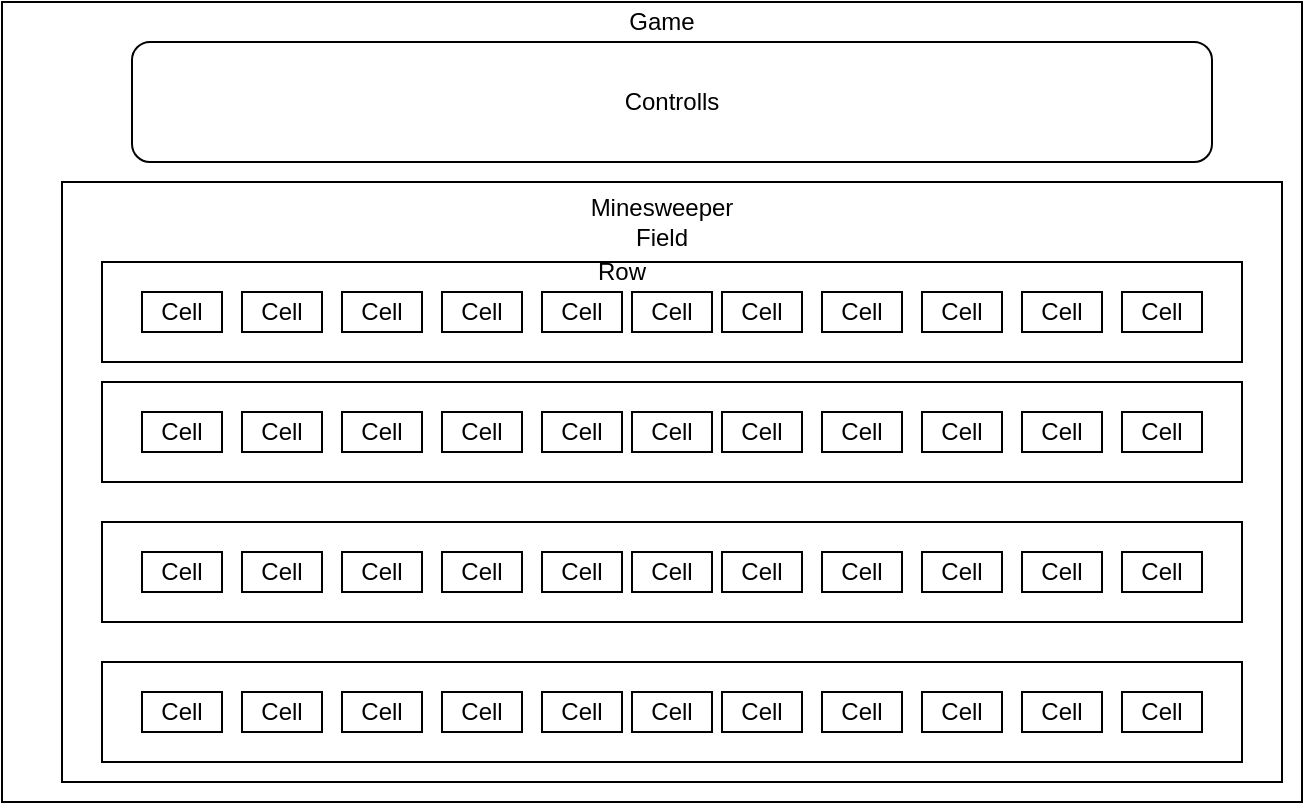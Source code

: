 <mxfile version="14.6.9" type="github"><diagram id="PL0SfPAUBT8Jp46XiV5c" name="Page-1"><mxGraphModel dx="1102" dy="582" grid="1" gridSize="10" guides="1" tooltips="1" connect="1" arrows="1" fold="1" page="1" pageScale="1" pageWidth="850" pageHeight="1100" math="0" shadow="0"><root><mxCell id="0"/><mxCell id="1" parent="0"/><mxCell id="C8ZqAMLiRGy7gkoalKvZ-1" value="" style="rounded=0;whiteSpace=wrap;html=1;" vertex="1" parent="1"><mxGeometry x="70" y="100" width="650" height="400" as="geometry"/></mxCell><mxCell id="C8ZqAMLiRGy7gkoalKvZ-2" value="Controlls" style="rounded=1;whiteSpace=wrap;html=1;" vertex="1" parent="1"><mxGeometry x="135" y="120" width="540" height="60" as="geometry"/></mxCell><mxCell id="C8ZqAMLiRGy7gkoalKvZ-4" value="" style="rounded=0;whiteSpace=wrap;html=1;" vertex="1" parent="1"><mxGeometry x="100" y="190" width="610" height="300" as="geometry"/></mxCell><mxCell id="C8ZqAMLiRGy7gkoalKvZ-19" value="" style="group" vertex="1" connectable="0" parent="1"><mxGeometry x="120" y="230" width="570" height="50" as="geometry"/></mxCell><mxCell id="C8ZqAMLiRGy7gkoalKvZ-5" value="" style="rounded=0;whiteSpace=wrap;html=1;" vertex="1" parent="C8ZqAMLiRGy7gkoalKvZ-19"><mxGeometry width="570" height="50" as="geometry"/></mxCell><mxCell id="C8ZqAMLiRGy7gkoalKvZ-6" value="Cell" style="rounded=0;whiteSpace=wrap;html=1;" vertex="1" parent="C8ZqAMLiRGy7gkoalKvZ-19"><mxGeometry x="20" y="15" width="40" height="20" as="geometry"/></mxCell><mxCell id="C8ZqAMLiRGy7gkoalKvZ-7" value="&lt;span&gt;Cell&lt;/span&gt;" style="rounded=0;whiteSpace=wrap;html=1;" vertex="1" parent="C8ZqAMLiRGy7gkoalKvZ-19"><mxGeometry x="70" y="15" width="40" height="20" as="geometry"/></mxCell><mxCell id="C8ZqAMLiRGy7gkoalKvZ-8" value="&lt;span&gt;Cell&lt;/span&gt;" style="rounded=0;whiteSpace=wrap;html=1;" vertex="1" parent="C8ZqAMLiRGy7gkoalKvZ-19"><mxGeometry x="410" y="15" width="40" height="20" as="geometry"/></mxCell><mxCell id="C8ZqAMLiRGy7gkoalKvZ-9" value="&lt;span&gt;Cell&lt;/span&gt;" style="rounded=0;whiteSpace=wrap;html=1;" vertex="1" parent="C8ZqAMLiRGy7gkoalKvZ-19"><mxGeometry x="120" y="15" width="40" height="20" as="geometry"/></mxCell><mxCell id="C8ZqAMLiRGy7gkoalKvZ-10" value="&lt;span&gt;Cell&lt;/span&gt;" style="rounded=0;whiteSpace=wrap;html=1;" vertex="1" parent="C8ZqAMLiRGy7gkoalKvZ-19"><mxGeometry x="360" y="15" width="40" height="20" as="geometry"/></mxCell><mxCell id="C8ZqAMLiRGy7gkoalKvZ-11" value="&lt;span&gt;Cell&lt;/span&gt;" style="rounded=0;whiteSpace=wrap;html=1;" vertex="1" parent="C8ZqAMLiRGy7gkoalKvZ-19"><mxGeometry x="170" y="15" width="40" height="20" as="geometry"/></mxCell><mxCell id="C8ZqAMLiRGy7gkoalKvZ-12" value="&lt;span&gt;Cell&lt;/span&gt;" style="rounded=0;whiteSpace=wrap;html=1;" vertex="1" parent="C8ZqAMLiRGy7gkoalKvZ-19"><mxGeometry x="310" y="15" width="40" height="20" as="geometry"/></mxCell><mxCell id="C8ZqAMLiRGy7gkoalKvZ-13" value="&lt;span&gt;Cell&lt;/span&gt;" style="rounded=0;whiteSpace=wrap;html=1;" vertex="1" parent="C8ZqAMLiRGy7gkoalKvZ-19"><mxGeometry x="220" y="15" width="40" height="20" as="geometry"/></mxCell><mxCell id="C8ZqAMLiRGy7gkoalKvZ-14" value="&lt;span&gt;Cell&lt;/span&gt;" style="rounded=0;whiteSpace=wrap;html=1;" vertex="1" parent="C8ZqAMLiRGy7gkoalKvZ-19"><mxGeometry x="265" y="15" width="40" height="20" as="geometry"/></mxCell><mxCell id="C8ZqAMLiRGy7gkoalKvZ-17" value="&lt;span&gt;Cell&lt;/span&gt;" style="rounded=0;whiteSpace=wrap;html=1;" vertex="1" parent="C8ZqAMLiRGy7gkoalKvZ-19"><mxGeometry x="460" y="15" width="40" height="20" as="geometry"/></mxCell><mxCell id="C8ZqAMLiRGy7gkoalKvZ-18" value="&lt;span&gt;Cell&lt;/span&gt;" style="rounded=0;whiteSpace=wrap;html=1;" vertex="1" parent="C8ZqAMLiRGy7gkoalKvZ-19"><mxGeometry x="510" y="15" width="40" height="20" as="geometry"/></mxCell><mxCell id="C8ZqAMLiRGy7gkoalKvZ-59" value="Row" style="text;html=1;strokeColor=none;fillColor=none;align=center;verticalAlign=middle;whiteSpace=wrap;rounded=0;" vertex="1" parent="C8ZqAMLiRGy7gkoalKvZ-19"><mxGeometry x="240" y="-5" width="40" height="20" as="geometry"/></mxCell><mxCell id="C8ZqAMLiRGy7gkoalKvZ-20" value="" style="group" vertex="1" connectable="0" parent="1"><mxGeometry x="120" y="290" width="570" height="50" as="geometry"/></mxCell><mxCell id="C8ZqAMLiRGy7gkoalKvZ-21" value="" style="rounded=0;whiteSpace=wrap;html=1;" vertex="1" parent="C8ZqAMLiRGy7gkoalKvZ-20"><mxGeometry width="570" height="50" as="geometry"/></mxCell><mxCell id="C8ZqAMLiRGy7gkoalKvZ-22" value="Cell" style="rounded=0;whiteSpace=wrap;html=1;" vertex="1" parent="C8ZqAMLiRGy7gkoalKvZ-20"><mxGeometry x="20" y="15" width="40" height="20" as="geometry"/></mxCell><mxCell id="C8ZqAMLiRGy7gkoalKvZ-23" value="&lt;span&gt;Cell&lt;/span&gt;" style="rounded=0;whiteSpace=wrap;html=1;" vertex="1" parent="C8ZqAMLiRGy7gkoalKvZ-20"><mxGeometry x="70" y="15" width="40" height="20" as="geometry"/></mxCell><mxCell id="C8ZqAMLiRGy7gkoalKvZ-24" value="&lt;span&gt;Cell&lt;/span&gt;" style="rounded=0;whiteSpace=wrap;html=1;" vertex="1" parent="C8ZqAMLiRGy7gkoalKvZ-20"><mxGeometry x="410" y="15" width="40" height="20" as="geometry"/></mxCell><mxCell id="C8ZqAMLiRGy7gkoalKvZ-25" value="&lt;span&gt;Cell&lt;/span&gt;" style="rounded=0;whiteSpace=wrap;html=1;" vertex="1" parent="C8ZqAMLiRGy7gkoalKvZ-20"><mxGeometry x="120" y="15" width="40" height="20" as="geometry"/></mxCell><mxCell id="C8ZqAMLiRGy7gkoalKvZ-26" value="&lt;span&gt;Cell&lt;/span&gt;" style="rounded=0;whiteSpace=wrap;html=1;" vertex="1" parent="C8ZqAMLiRGy7gkoalKvZ-20"><mxGeometry x="360" y="15" width="40" height="20" as="geometry"/></mxCell><mxCell id="C8ZqAMLiRGy7gkoalKvZ-27" value="&lt;span&gt;Cell&lt;/span&gt;" style="rounded=0;whiteSpace=wrap;html=1;" vertex="1" parent="C8ZqAMLiRGy7gkoalKvZ-20"><mxGeometry x="170" y="15" width="40" height="20" as="geometry"/></mxCell><mxCell id="C8ZqAMLiRGy7gkoalKvZ-28" value="&lt;span&gt;Cell&lt;/span&gt;" style="rounded=0;whiteSpace=wrap;html=1;" vertex="1" parent="C8ZqAMLiRGy7gkoalKvZ-20"><mxGeometry x="310" y="15" width="40" height="20" as="geometry"/></mxCell><mxCell id="C8ZqAMLiRGy7gkoalKvZ-29" value="&lt;span&gt;Cell&lt;/span&gt;" style="rounded=0;whiteSpace=wrap;html=1;" vertex="1" parent="C8ZqAMLiRGy7gkoalKvZ-20"><mxGeometry x="220" y="15" width="40" height="20" as="geometry"/></mxCell><mxCell id="C8ZqAMLiRGy7gkoalKvZ-30" value="&lt;span&gt;Cell&lt;/span&gt;" style="rounded=0;whiteSpace=wrap;html=1;" vertex="1" parent="C8ZqAMLiRGy7gkoalKvZ-20"><mxGeometry x="265" y="15" width="40" height="20" as="geometry"/></mxCell><mxCell id="C8ZqAMLiRGy7gkoalKvZ-31" value="&lt;span&gt;Cell&lt;/span&gt;" style="rounded=0;whiteSpace=wrap;html=1;" vertex="1" parent="C8ZqAMLiRGy7gkoalKvZ-20"><mxGeometry x="460" y="15" width="40" height="20" as="geometry"/></mxCell><mxCell id="C8ZqAMLiRGy7gkoalKvZ-32" value="&lt;span&gt;Cell&lt;/span&gt;" style="rounded=0;whiteSpace=wrap;html=1;" vertex="1" parent="C8ZqAMLiRGy7gkoalKvZ-20"><mxGeometry x="510" y="15" width="40" height="20" as="geometry"/></mxCell><mxCell id="C8ZqAMLiRGy7gkoalKvZ-33" value="" style="group" vertex="1" connectable="0" parent="1"><mxGeometry x="120" y="360" width="570" height="50" as="geometry"/></mxCell><mxCell id="C8ZqAMLiRGy7gkoalKvZ-34" value="" style="rounded=0;whiteSpace=wrap;html=1;" vertex="1" parent="C8ZqAMLiRGy7gkoalKvZ-33"><mxGeometry width="570" height="50" as="geometry"/></mxCell><mxCell id="C8ZqAMLiRGy7gkoalKvZ-35" value="Cell" style="rounded=0;whiteSpace=wrap;html=1;" vertex="1" parent="C8ZqAMLiRGy7gkoalKvZ-33"><mxGeometry x="20" y="15" width="40" height="20" as="geometry"/></mxCell><mxCell id="C8ZqAMLiRGy7gkoalKvZ-36" value="&lt;span&gt;Cell&lt;/span&gt;" style="rounded=0;whiteSpace=wrap;html=1;" vertex="1" parent="C8ZqAMLiRGy7gkoalKvZ-33"><mxGeometry x="70" y="15" width="40" height="20" as="geometry"/></mxCell><mxCell id="C8ZqAMLiRGy7gkoalKvZ-37" value="&lt;span&gt;Cell&lt;/span&gt;" style="rounded=0;whiteSpace=wrap;html=1;" vertex="1" parent="C8ZqAMLiRGy7gkoalKvZ-33"><mxGeometry x="410" y="15" width="40" height="20" as="geometry"/></mxCell><mxCell id="C8ZqAMLiRGy7gkoalKvZ-38" value="&lt;span&gt;Cell&lt;/span&gt;" style="rounded=0;whiteSpace=wrap;html=1;" vertex="1" parent="C8ZqAMLiRGy7gkoalKvZ-33"><mxGeometry x="120" y="15" width="40" height="20" as="geometry"/></mxCell><mxCell id="C8ZqAMLiRGy7gkoalKvZ-39" value="&lt;span&gt;Cell&lt;/span&gt;" style="rounded=0;whiteSpace=wrap;html=1;" vertex="1" parent="C8ZqAMLiRGy7gkoalKvZ-33"><mxGeometry x="360" y="15" width="40" height="20" as="geometry"/></mxCell><mxCell id="C8ZqAMLiRGy7gkoalKvZ-40" value="&lt;span&gt;Cell&lt;/span&gt;" style="rounded=0;whiteSpace=wrap;html=1;" vertex="1" parent="C8ZqAMLiRGy7gkoalKvZ-33"><mxGeometry x="170" y="15" width="40" height="20" as="geometry"/></mxCell><mxCell id="C8ZqAMLiRGy7gkoalKvZ-41" value="&lt;span&gt;Cell&lt;/span&gt;" style="rounded=0;whiteSpace=wrap;html=1;" vertex="1" parent="C8ZqAMLiRGy7gkoalKvZ-33"><mxGeometry x="310" y="15" width="40" height="20" as="geometry"/></mxCell><mxCell id="C8ZqAMLiRGy7gkoalKvZ-42" value="&lt;span&gt;Cell&lt;/span&gt;" style="rounded=0;whiteSpace=wrap;html=1;" vertex="1" parent="C8ZqAMLiRGy7gkoalKvZ-33"><mxGeometry x="220" y="15" width="40" height="20" as="geometry"/></mxCell><mxCell id="C8ZqAMLiRGy7gkoalKvZ-43" value="&lt;span&gt;Cell&lt;/span&gt;" style="rounded=0;whiteSpace=wrap;html=1;" vertex="1" parent="C8ZqAMLiRGy7gkoalKvZ-33"><mxGeometry x="265" y="15" width="40" height="20" as="geometry"/></mxCell><mxCell id="C8ZqAMLiRGy7gkoalKvZ-44" value="&lt;span&gt;Cell&lt;/span&gt;" style="rounded=0;whiteSpace=wrap;html=1;" vertex="1" parent="C8ZqAMLiRGy7gkoalKvZ-33"><mxGeometry x="460" y="15" width="40" height="20" as="geometry"/></mxCell><mxCell id="C8ZqAMLiRGy7gkoalKvZ-45" value="&lt;span&gt;Cell&lt;/span&gt;" style="rounded=0;whiteSpace=wrap;html=1;" vertex="1" parent="C8ZqAMLiRGy7gkoalKvZ-33"><mxGeometry x="510" y="15" width="40" height="20" as="geometry"/></mxCell><mxCell id="C8ZqAMLiRGy7gkoalKvZ-46" value="" style="group" vertex="1" connectable="0" parent="1"><mxGeometry x="120" y="430" width="570" height="50" as="geometry"/></mxCell><mxCell id="C8ZqAMLiRGy7gkoalKvZ-47" value="" style="rounded=0;whiteSpace=wrap;html=1;" vertex="1" parent="C8ZqAMLiRGy7gkoalKvZ-46"><mxGeometry width="570" height="50" as="geometry"/></mxCell><mxCell id="C8ZqAMLiRGy7gkoalKvZ-48" value="Cell" style="rounded=0;whiteSpace=wrap;html=1;" vertex="1" parent="C8ZqAMLiRGy7gkoalKvZ-46"><mxGeometry x="20" y="15" width="40" height="20" as="geometry"/></mxCell><mxCell id="C8ZqAMLiRGy7gkoalKvZ-49" value="&lt;span&gt;Cell&lt;/span&gt;" style="rounded=0;whiteSpace=wrap;html=1;" vertex="1" parent="C8ZqAMLiRGy7gkoalKvZ-46"><mxGeometry x="70" y="15" width="40" height="20" as="geometry"/></mxCell><mxCell id="C8ZqAMLiRGy7gkoalKvZ-50" value="&lt;span&gt;Cell&lt;/span&gt;" style="rounded=0;whiteSpace=wrap;html=1;" vertex="1" parent="C8ZqAMLiRGy7gkoalKvZ-46"><mxGeometry x="410" y="15" width="40" height="20" as="geometry"/></mxCell><mxCell id="C8ZqAMLiRGy7gkoalKvZ-51" value="&lt;span&gt;Cell&lt;/span&gt;" style="rounded=0;whiteSpace=wrap;html=1;" vertex="1" parent="C8ZqAMLiRGy7gkoalKvZ-46"><mxGeometry x="120" y="15" width="40" height="20" as="geometry"/></mxCell><mxCell id="C8ZqAMLiRGy7gkoalKvZ-52" value="&lt;span&gt;Cell&lt;/span&gt;" style="rounded=0;whiteSpace=wrap;html=1;" vertex="1" parent="C8ZqAMLiRGy7gkoalKvZ-46"><mxGeometry x="360" y="15" width="40" height="20" as="geometry"/></mxCell><mxCell id="C8ZqAMLiRGy7gkoalKvZ-53" value="&lt;span&gt;Cell&lt;/span&gt;" style="rounded=0;whiteSpace=wrap;html=1;" vertex="1" parent="C8ZqAMLiRGy7gkoalKvZ-46"><mxGeometry x="170" y="15" width="40" height="20" as="geometry"/></mxCell><mxCell id="C8ZqAMLiRGy7gkoalKvZ-54" value="&lt;span&gt;Cell&lt;/span&gt;" style="rounded=0;whiteSpace=wrap;html=1;" vertex="1" parent="C8ZqAMLiRGy7gkoalKvZ-46"><mxGeometry x="310" y="15" width="40" height="20" as="geometry"/></mxCell><mxCell id="C8ZqAMLiRGy7gkoalKvZ-55" value="&lt;span&gt;Cell&lt;/span&gt;" style="rounded=0;whiteSpace=wrap;html=1;" vertex="1" parent="C8ZqAMLiRGy7gkoalKvZ-46"><mxGeometry x="220" y="15" width="40" height="20" as="geometry"/></mxCell><mxCell id="C8ZqAMLiRGy7gkoalKvZ-56" value="&lt;span&gt;Cell&lt;/span&gt;" style="rounded=0;whiteSpace=wrap;html=1;" vertex="1" parent="C8ZqAMLiRGy7gkoalKvZ-46"><mxGeometry x="265" y="15" width="40" height="20" as="geometry"/></mxCell><mxCell id="C8ZqAMLiRGy7gkoalKvZ-57" value="&lt;span&gt;Cell&lt;/span&gt;" style="rounded=0;whiteSpace=wrap;html=1;" vertex="1" parent="C8ZqAMLiRGy7gkoalKvZ-46"><mxGeometry x="460" y="15" width="40" height="20" as="geometry"/></mxCell><mxCell id="C8ZqAMLiRGy7gkoalKvZ-58" value="&lt;span&gt;Cell&lt;/span&gt;" style="rounded=0;whiteSpace=wrap;html=1;" vertex="1" parent="C8ZqAMLiRGy7gkoalKvZ-46"><mxGeometry x="510" y="15" width="40" height="20" as="geometry"/></mxCell><mxCell id="C8ZqAMLiRGy7gkoalKvZ-60" value="Minesweeper Field" style="text;html=1;strokeColor=none;fillColor=none;align=center;verticalAlign=middle;whiteSpace=wrap;rounded=0;" vertex="1" parent="1"><mxGeometry x="380" y="200" width="40" height="20" as="geometry"/></mxCell><mxCell id="C8ZqAMLiRGy7gkoalKvZ-61" value="Game" style="text;html=1;strokeColor=none;fillColor=none;align=center;verticalAlign=middle;whiteSpace=wrap;rounded=0;" vertex="1" parent="1"><mxGeometry x="380" y="100" width="40" height="20" as="geometry"/></mxCell></root></mxGraphModel></diagram></mxfile>